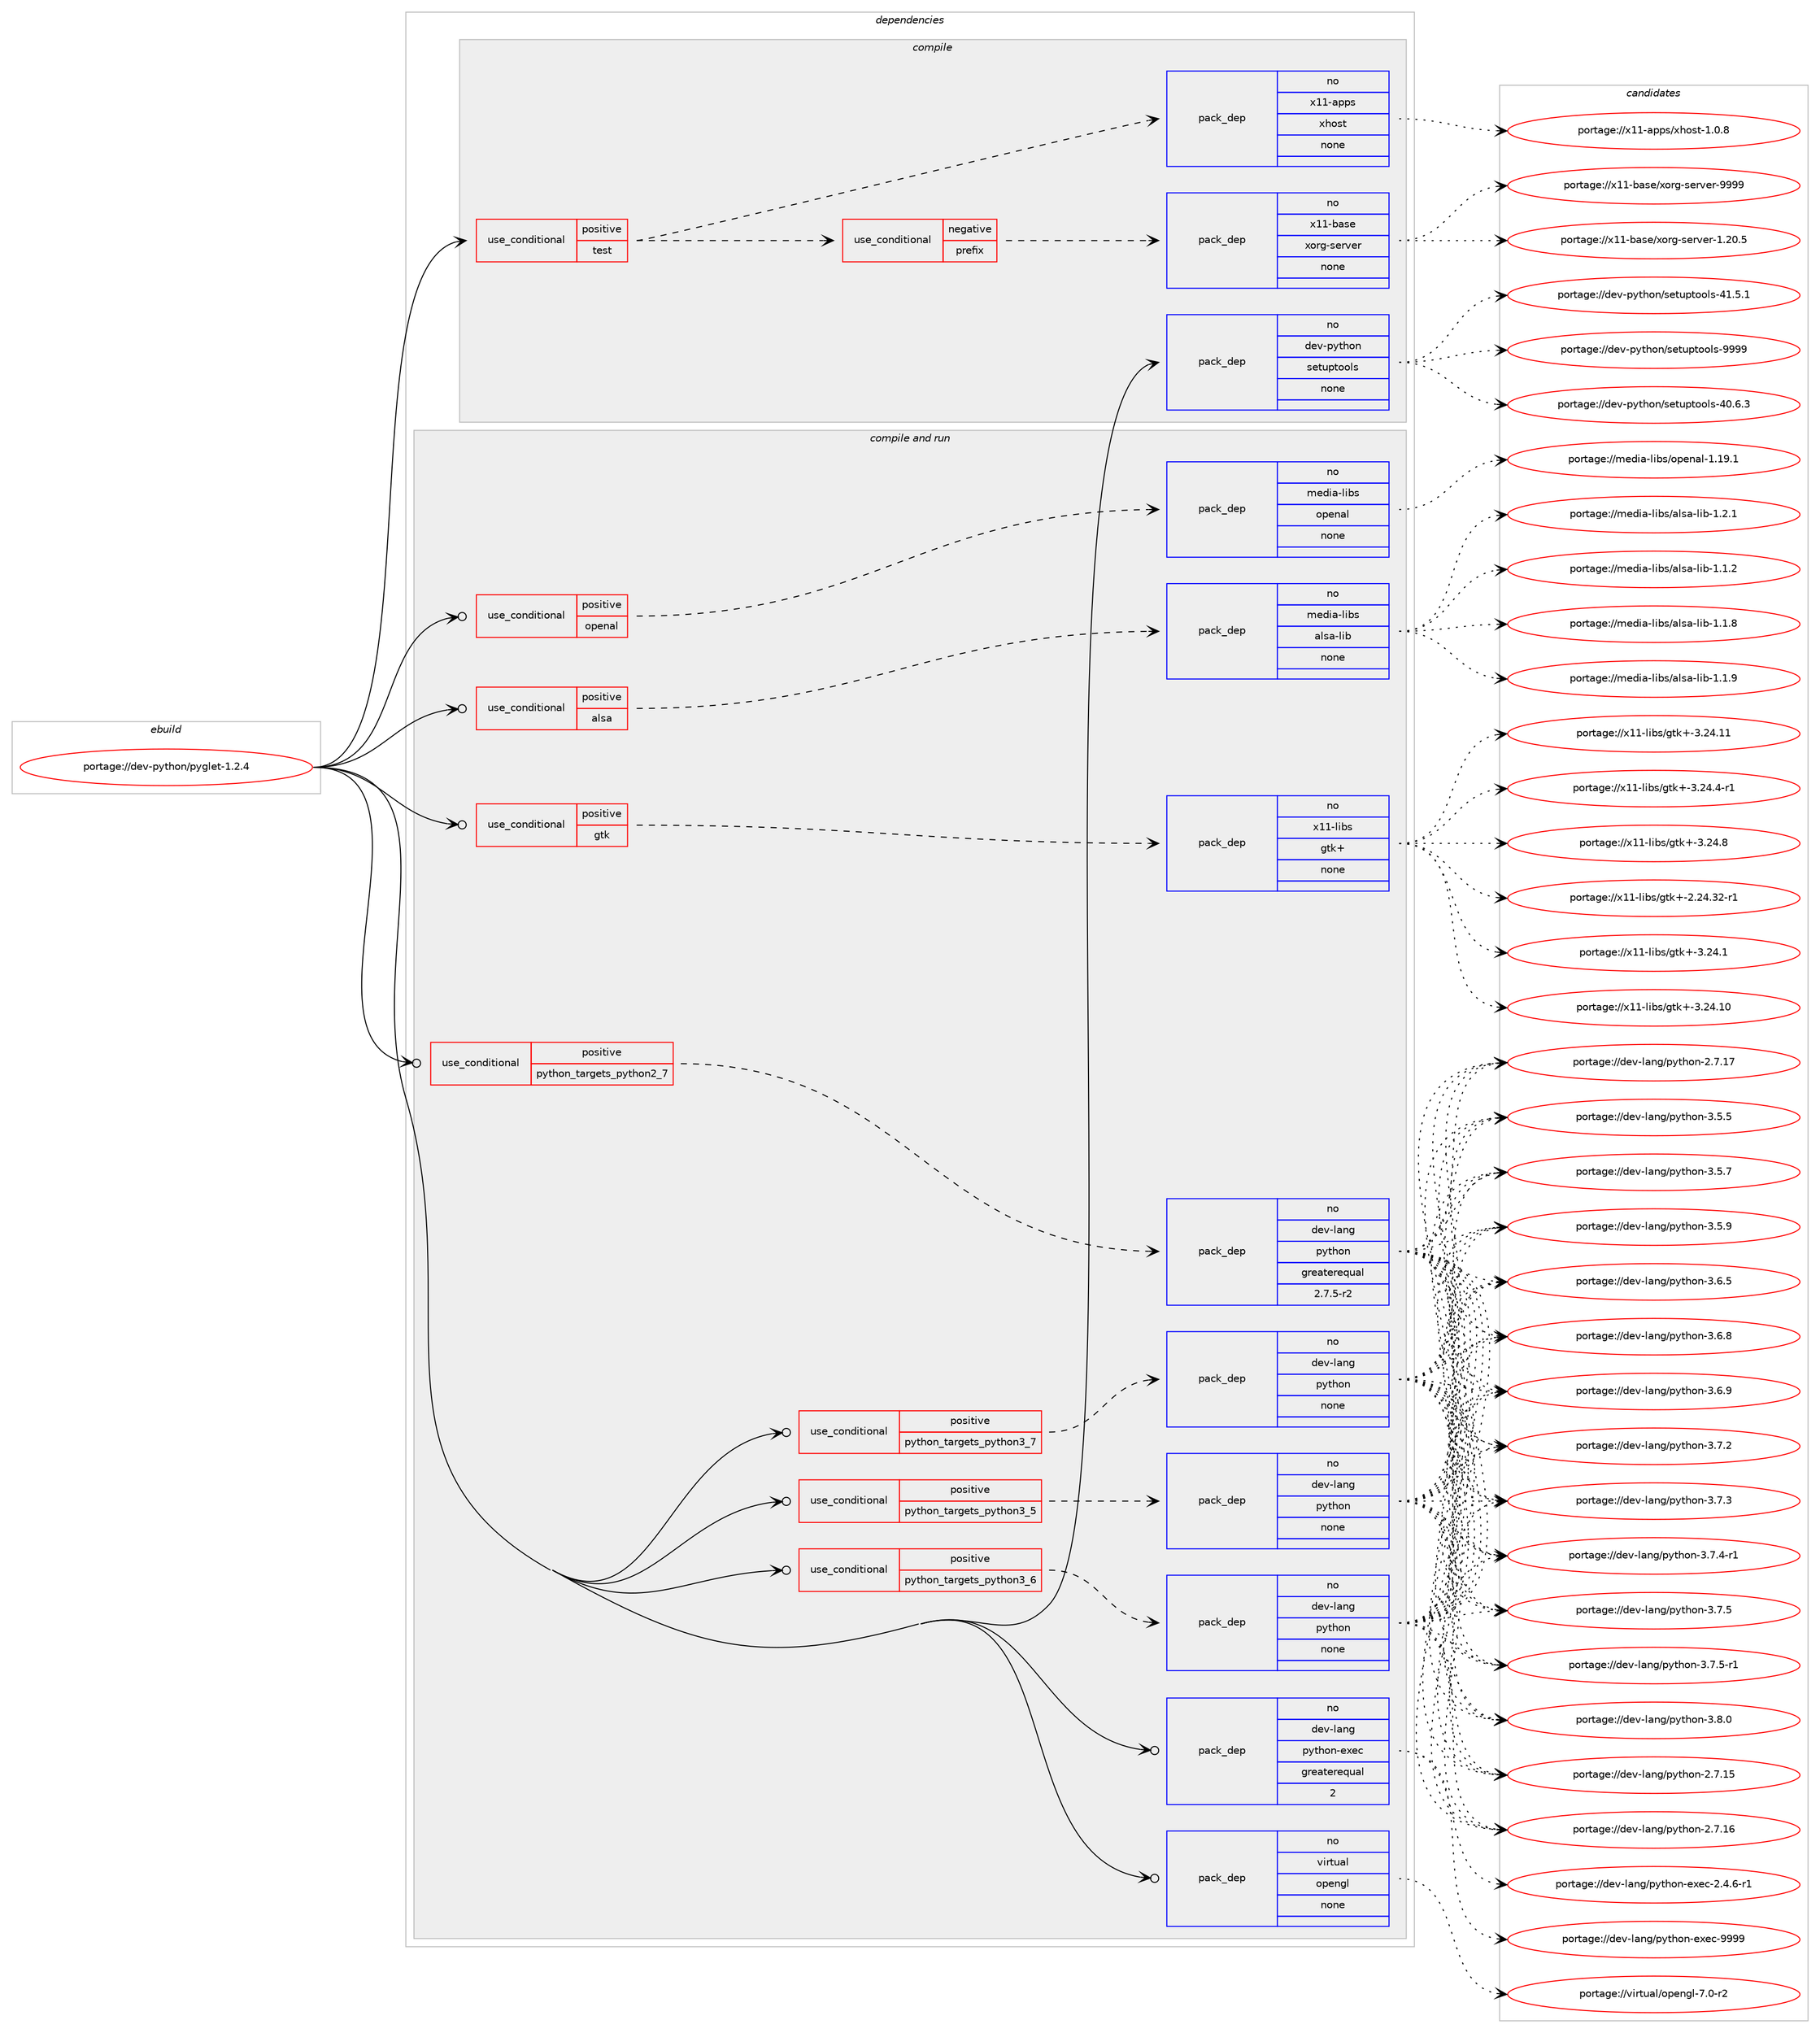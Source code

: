 digraph prolog {

# *************
# Graph options
# *************

newrank=true;
concentrate=true;
compound=true;
graph [rankdir=LR,fontname=Helvetica,fontsize=10,ranksep=1.5];#, ranksep=2.5, nodesep=0.2];
edge  [arrowhead=vee];
node  [fontname=Helvetica,fontsize=10];

# **********
# The ebuild
# **********

subgraph cluster_leftcol {
color=gray;
rank=same;
label=<<i>ebuild</i>>;
id [label="portage://dev-python/pyglet-1.2.4", color=red, width=4, href="../dev-python/pyglet-1.2.4.svg"];
}

# ****************
# The dependencies
# ****************

subgraph cluster_midcol {
color=gray;
label=<<i>dependencies</i>>;
subgraph cluster_compile {
fillcolor="#eeeeee";
style=filled;
label=<<i>compile</i>>;
subgraph cond35226 {
dependency160993 [label=<<TABLE BORDER="0" CELLBORDER="1" CELLSPACING="0" CELLPADDING="4"><TR><TD ROWSPAN="3" CELLPADDING="10">use_conditional</TD></TR><TR><TD>positive</TD></TR><TR><TD>test</TD></TR></TABLE>>, shape=none, color=red];
subgraph cond35227 {
dependency160994 [label=<<TABLE BORDER="0" CELLBORDER="1" CELLSPACING="0" CELLPADDING="4"><TR><TD ROWSPAN="3" CELLPADDING="10">use_conditional</TD></TR><TR><TD>negative</TD></TR><TR><TD>prefix</TD></TR></TABLE>>, shape=none, color=red];
subgraph pack122402 {
dependency160995 [label=<<TABLE BORDER="0" CELLBORDER="1" CELLSPACING="0" CELLPADDING="4" WIDTH="220"><TR><TD ROWSPAN="6" CELLPADDING="30">pack_dep</TD></TR><TR><TD WIDTH="110">no</TD></TR><TR><TD>x11-base</TD></TR><TR><TD>xorg-server</TD></TR><TR><TD>none</TD></TR><TR><TD></TD></TR></TABLE>>, shape=none, color=blue];
}
dependency160994:e -> dependency160995:w [weight=20,style="dashed",arrowhead="vee"];
}
dependency160993:e -> dependency160994:w [weight=20,style="dashed",arrowhead="vee"];
subgraph pack122403 {
dependency160996 [label=<<TABLE BORDER="0" CELLBORDER="1" CELLSPACING="0" CELLPADDING="4" WIDTH="220"><TR><TD ROWSPAN="6" CELLPADDING="30">pack_dep</TD></TR><TR><TD WIDTH="110">no</TD></TR><TR><TD>x11-apps</TD></TR><TR><TD>xhost</TD></TR><TR><TD>none</TD></TR><TR><TD></TD></TR></TABLE>>, shape=none, color=blue];
}
dependency160993:e -> dependency160996:w [weight=20,style="dashed",arrowhead="vee"];
}
id:e -> dependency160993:w [weight=20,style="solid",arrowhead="vee"];
subgraph pack122404 {
dependency160997 [label=<<TABLE BORDER="0" CELLBORDER="1" CELLSPACING="0" CELLPADDING="4" WIDTH="220"><TR><TD ROWSPAN="6" CELLPADDING="30">pack_dep</TD></TR><TR><TD WIDTH="110">no</TD></TR><TR><TD>dev-python</TD></TR><TR><TD>setuptools</TD></TR><TR><TD>none</TD></TR><TR><TD></TD></TR></TABLE>>, shape=none, color=blue];
}
id:e -> dependency160997:w [weight=20,style="solid",arrowhead="vee"];
}
subgraph cluster_compileandrun {
fillcolor="#eeeeee";
style=filled;
label=<<i>compile and run</i>>;
subgraph cond35228 {
dependency160998 [label=<<TABLE BORDER="0" CELLBORDER="1" CELLSPACING="0" CELLPADDING="4"><TR><TD ROWSPAN="3" CELLPADDING="10">use_conditional</TD></TR><TR><TD>positive</TD></TR><TR><TD>alsa</TD></TR></TABLE>>, shape=none, color=red];
subgraph pack122405 {
dependency160999 [label=<<TABLE BORDER="0" CELLBORDER="1" CELLSPACING="0" CELLPADDING="4" WIDTH="220"><TR><TD ROWSPAN="6" CELLPADDING="30">pack_dep</TD></TR><TR><TD WIDTH="110">no</TD></TR><TR><TD>media-libs</TD></TR><TR><TD>alsa-lib</TD></TR><TR><TD>none</TD></TR><TR><TD></TD></TR></TABLE>>, shape=none, color=blue];
}
dependency160998:e -> dependency160999:w [weight=20,style="dashed",arrowhead="vee"];
}
id:e -> dependency160998:w [weight=20,style="solid",arrowhead="odotvee"];
subgraph cond35229 {
dependency161000 [label=<<TABLE BORDER="0" CELLBORDER="1" CELLSPACING="0" CELLPADDING="4"><TR><TD ROWSPAN="3" CELLPADDING="10">use_conditional</TD></TR><TR><TD>positive</TD></TR><TR><TD>gtk</TD></TR></TABLE>>, shape=none, color=red];
subgraph pack122406 {
dependency161001 [label=<<TABLE BORDER="0" CELLBORDER="1" CELLSPACING="0" CELLPADDING="4" WIDTH="220"><TR><TD ROWSPAN="6" CELLPADDING="30">pack_dep</TD></TR><TR><TD WIDTH="110">no</TD></TR><TR><TD>x11-libs</TD></TR><TR><TD>gtk+</TD></TR><TR><TD>none</TD></TR><TR><TD></TD></TR></TABLE>>, shape=none, color=blue];
}
dependency161000:e -> dependency161001:w [weight=20,style="dashed",arrowhead="vee"];
}
id:e -> dependency161000:w [weight=20,style="solid",arrowhead="odotvee"];
subgraph cond35230 {
dependency161002 [label=<<TABLE BORDER="0" CELLBORDER="1" CELLSPACING="0" CELLPADDING="4"><TR><TD ROWSPAN="3" CELLPADDING="10">use_conditional</TD></TR><TR><TD>positive</TD></TR><TR><TD>openal</TD></TR></TABLE>>, shape=none, color=red];
subgraph pack122407 {
dependency161003 [label=<<TABLE BORDER="0" CELLBORDER="1" CELLSPACING="0" CELLPADDING="4" WIDTH="220"><TR><TD ROWSPAN="6" CELLPADDING="30">pack_dep</TD></TR><TR><TD WIDTH="110">no</TD></TR><TR><TD>media-libs</TD></TR><TR><TD>openal</TD></TR><TR><TD>none</TD></TR><TR><TD></TD></TR></TABLE>>, shape=none, color=blue];
}
dependency161002:e -> dependency161003:w [weight=20,style="dashed",arrowhead="vee"];
}
id:e -> dependency161002:w [weight=20,style="solid",arrowhead="odotvee"];
subgraph cond35231 {
dependency161004 [label=<<TABLE BORDER="0" CELLBORDER="1" CELLSPACING="0" CELLPADDING="4"><TR><TD ROWSPAN="3" CELLPADDING="10">use_conditional</TD></TR><TR><TD>positive</TD></TR><TR><TD>python_targets_python2_7</TD></TR></TABLE>>, shape=none, color=red];
subgraph pack122408 {
dependency161005 [label=<<TABLE BORDER="0" CELLBORDER="1" CELLSPACING="0" CELLPADDING="4" WIDTH="220"><TR><TD ROWSPAN="6" CELLPADDING="30">pack_dep</TD></TR><TR><TD WIDTH="110">no</TD></TR><TR><TD>dev-lang</TD></TR><TR><TD>python</TD></TR><TR><TD>greaterequal</TD></TR><TR><TD>2.7.5-r2</TD></TR></TABLE>>, shape=none, color=blue];
}
dependency161004:e -> dependency161005:w [weight=20,style="dashed",arrowhead="vee"];
}
id:e -> dependency161004:w [weight=20,style="solid",arrowhead="odotvee"];
subgraph cond35232 {
dependency161006 [label=<<TABLE BORDER="0" CELLBORDER="1" CELLSPACING="0" CELLPADDING="4"><TR><TD ROWSPAN="3" CELLPADDING="10">use_conditional</TD></TR><TR><TD>positive</TD></TR><TR><TD>python_targets_python3_5</TD></TR></TABLE>>, shape=none, color=red];
subgraph pack122409 {
dependency161007 [label=<<TABLE BORDER="0" CELLBORDER="1" CELLSPACING="0" CELLPADDING="4" WIDTH="220"><TR><TD ROWSPAN="6" CELLPADDING="30">pack_dep</TD></TR><TR><TD WIDTH="110">no</TD></TR><TR><TD>dev-lang</TD></TR><TR><TD>python</TD></TR><TR><TD>none</TD></TR><TR><TD></TD></TR></TABLE>>, shape=none, color=blue];
}
dependency161006:e -> dependency161007:w [weight=20,style="dashed",arrowhead="vee"];
}
id:e -> dependency161006:w [weight=20,style="solid",arrowhead="odotvee"];
subgraph cond35233 {
dependency161008 [label=<<TABLE BORDER="0" CELLBORDER="1" CELLSPACING="0" CELLPADDING="4"><TR><TD ROWSPAN="3" CELLPADDING="10">use_conditional</TD></TR><TR><TD>positive</TD></TR><TR><TD>python_targets_python3_6</TD></TR></TABLE>>, shape=none, color=red];
subgraph pack122410 {
dependency161009 [label=<<TABLE BORDER="0" CELLBORDER="1" CELLSPACING="0" CELLPADDING="4" WIDTH="220"><TR><TD ROWSPAN="6" CELLPADDING="30">pack_dep</TD></TR><TR><TD WIDTH="110">no</TD></TR><TR><TD>dev-lang</TD></TR><TR><TD>python</TD></TR><TR><TD>none</TD></TR><TR><TD></TD></TR></TABLE>>, shape=none, color=blue];
}
dependency161008:e -> dependency161009:w [weight=20,style="dashed",arrowhead="vee"];
}
id:e -> dependency161008:w [weight=20,style="solid",arrowhead="odotvee"];
subgraph cond35234 {
dependency161010 [label=<<TABLE BORDER="0" CELLBORDER="1" CELLSPACING="0" CELLPADDING="4"><TR><TD ROWSPAN="3" CELLPADDING="10">use_conditional</TD></TR><TR><TD>positive</TD></TR><TR><TD>python_targets_python3_7</TD></TR></TABLE>>, shape=none, color=red];
subgraph pack122411 {
dependency161011 [label=<<TABLE BORDER="0" CELLBORDER="1" CELLSPACING="0" CELLPADDING="4" WIDTH="220"><TR><TD ROWSPAN="6" CELLPADDING="30">pack_dep</TD></TR><TR><TD WIDTH="110">no</TD></TR><TR><TD>dev-lang</TD></TR><TR><TD>python</TD></TR><TR><TD>none</TD></TR><TR><TD></TD></TR></TABLE>>, shape=none, color=blue];
}
dependency161010:e -> dependency161011:w [weight=20,style="dashed",arrowhead="vee"];
}
id:e -> dependency161010:w [weight=20,style="solid",arrowhead="odotvee"];
subgraph pack122412 {
dependency161012 [label=<<TABLE BORDER="0" CELLBORDER="1" CELLSPACING="0" CELLPADDING="4" WIDTH="220"><TR><TD ROWSPAN="6" CELLPADDING="30">pack_dep</TD></TR><TR><TD WIDTH="110">no</TD></TR><TR><TD>dev-lang</TD></TR><TR><TD>python-exec</TD></TR><TR><TD>greaterequal</TD></TR><TR><TD>2</TD></TR></TABLE>>, shape=none, color=blue];
}
id:e -> dependency161012:w [weight=20,style="solid",arrowhead="odotvee"];
subgraph pack122413 {
dependency161013 [label=<<TABLE BORDER="0" CELLBORDER="1" CELLSPACING="0" CELLPADDING="4" WIDTH="220"><TR><TD ROWSPAN="6" CELLPADDING="30">pack_dep</TD></TR><TR><TD WIDTH="110">no</TD></TR><TR><TD>virtual</TD></TR><TR><TD>opengl</TD></TR><TR><TD>none</TD></TR><TR><TD></TD></TR></TABLE>>, shape=none, color=blue];
}
id:e -> dependency161013:w [weight=20,style="solid",arrowhead="odotvee"];
}
subgraph cluster_run {
fillcolor="#eeeeee";
style=filled;
label=<<i>run</i>>;
}
}

# **************
# The candidates
# **************

subgraph cluster_choices {
rank=same;
color=gray;
label=<<i>candidates</i>>;

subgraph choice122402 {
color=black;
nodesep=1;
choiceportage1204949459897115101471201111141034511510111411810111445494650484653 [label="portage://x11-base/xorg-server-1.20.5", color=red, width=4,href="../x11-base/xorg-server-1.20.5.svg"];
choiceportage120494945989711510147120111114103451151011141181011144557575757 [label="portage://x11-base/xorg-server-9999", color=red, width=4,href="../x11-base/xorg-server-9999.svg"];
dependency160995:e -> choiceportage1204949459897115101471201111141034511510111411810111445494650484653:w [style=dotted,weight="100"];
dependency160995:e -> choiceportage120494945989711510147120111114103451151011141181011144557575757:w [style=dotted,weight="100"];
}
subgraph choice122403 {
color=black;
nodesep=1;
choiceportage1204949459711211211547120104111115116454946484656 [label="portage://x11-apps/xhost-1.0.8", color=red, width=4,href="../x11-apps/xhost-1.0.8.svg"];
dependency160996:e -> choiceportage1204949459711211211547120104111115116454946484656:w [style=dotted,weight="100"];
}
subgraph choice122404 {
color=black;
nodesep=1;
choiceportage100101118451121211161041111104711510111611711211611111110811545524846544651 [label="portage://dev-python/setuptools-40.6.3", color=red, width=4,href="../dev-python/setuptools-40.6.3.svg"];
choiceportage100101118451121211161041111104711510111611711211611111110811545524946534649 [label="portage://dev-python/setuptools-41.5.1", color=red, width=4,href="../dev-python/setuptools-41.5.1.svg"];
choiceportage10010111845112121116104111110471151011161171121161111111081154557575757 [label="portage://dev-python/setuptools-9999", color=red, width=4,href="../dev-python/setuptools-9999.svg"];
dependency160997:e -> choiceportage100101118451121211161041111104711510111611711211611111110811545524846544651:w [style=dotted,weight="100"];
dependency160997:e -> choiceportage100101118451121211161041111104711510111611711211611111110811545524946534649:w [style=dotted,weight="100"];
dependency160997:e -> choiceportage10010111845112121116104111110471151011161171121161111111081154557575757:w [style=dotted,weight="100"];
}
subgraph choice122405 {
color=black;
nodesep=1;
choiceportage1091011001059745108105981154797108115974510810598454946494650 [label="portage://media-libs/alsa-lib-1.1.2", color=red, width=4,href="../media-libs/alsa-lib-1.1.2.svg"];
choiceportage1091011001059745108105981154797108115974510810598454946494656 [label="portage://media-libs/alsa-lib-1.1.8", color=red, width=4,href="../media-libs/alsa-lib-1.1.8.svg"];
choiceportage1091011001059745108105981154797108115974510810598454946494657 [label="portage://media-libs/alsa-lib-1.1.9", color=red, width=4,href="../media-libs/alsa-lib-1.1.9.svg"];
choiceportage1091011001059745108105981154797108115974510810598454946504649 [label="portage://media-libs/alsa-lib-1.2.1", color=red, width=4,href="../media-libs/alsa-lib-1.2.1.svg"];
dependency160999:e -> choiceportage1091011001059745108105981154797108115974510810598454946494650:w [style=dotted,weight="100"];
dependency160999:e -> choiceportage1091011001059745108105981154797108115974510810598454946494656:w [style=dotted,weight="100"];
dependency160999:e -> choiceportage1091011001059745108105981154797108115974510810598454946494657:w [style=dotted,weight="100"];
dependency160999:e -> choiceportage1091011001059745108105981154797108115974510810598454946504649:w [style=dotted,weight="100"];
}
subgraph choice122406 {
color=black;
nodesep=1;
choiceportage12049494510810598115471031161074345504650524651504511449 [label="portage://x11-libs/gtk+-2.24.32-r1", color=red, width=4,href="../x11-libs/gtk+-2.24.32-r1.svg"];
choiceportage12049494510810598115471031161074345514650524649 [label="portage://x11-libs/gtk+-3.24.1", color=red, width=4,href="../x11-libs/gtk+-3.24.1.svg"];
choiceportage1204949451081059811547103116107434551465052464948 [label="portage://x11-libs/gtk+-3.24.10", color=red, width=4,href="../x11-libs/gtk+-3.24.10.svg"];
choiceportage1204949451081059811547103116107434551465052464949 [label="portage://x11-libs/gtk+-3.24.11", color=red, width=4,href="../x11-libs/gtk+-3.24.11.svg"];
choiceportage120494945108105981154710311610743455146505246524511449 [label="portage://x11-libs/gtk+-3.24.4-r1", color=red, width=4,href="../x11-libs/gtk+-3.24.4-r1.svg"];
choiceportage12049494510810598115471031161074345514650524656 [label="portage://x11-libs/gtk+-3.24.8", color=red, width=4,href="../x11-libs/gtk+-3.24.8.svg"];
dependency161001:e -> choiceportage12049494510810598115471031161074345504650524651504511449:w [style=dotted,weight="100"];
dependency161001:e -> choiceportage12049494510810598115471031161074345514650524649:w [style=dotted,weight="100"];
dependency161001:e -> choiceportage1204949451081059811547103116107434551465052464948:w [style=dotted,weight="100"];
dependency161001:e -> choiceportage1204949451081059811547103116107434551465052464949:w [style=dotted,weight="100"];
dependency161001:e -> choiceportage120494945108105981154710311610743455146505246524511449:w [style=dotted,weight="100"];
dependency161001:e -> choiceportage12049494510810598115471031161074345514650524656:w [style=dotted,weight="100"];
}
subgraph choice122407 {
color=black;
nodesep=1;
choiceportage109101100105974510810598115471111121011109710845494649574649 [label="portage://media-libs/openal-1.19.1", color=red, width=4,href="../media-libs/openal-1.19.1.svg"];
dependency161003:e -> choiceportage109101100105974510810598115471111121011109710845494649574649:w [style=dotted,weight="100"];
}
subgraph choice122408 {
color=black;
nodesep=1;
choiceportage10010111845108971101034711212111610411111045504655464953 [label="portage://dev-lang/python-2.7.15", color=red, width=4,href="../dev-lang/python-2.7.15.svg"];
choiceportage10010111845108971101034711212111610411111045504655464954 [label="portage://dev-lang/python-2.7.16", color=red, width=4,href="../dev-lang/python-2.7.16.svg"];
choiceportage10010111845108971101034711212111610411111045504655464955 [label="portage://dev-lang/python-2.7.17", color=red, width=4,href="../dev-lang/python-2.7.17.svg"];
choiceportage100101118451089711010347112121116104111110455146534653 [label="portage://dev-lang/python-3.5.5", color=red, width=4,href="../dev-lang/python-3.5.5.svg"];
choiceportage100101118451089711010347112121116104111110455146534655 [label="portage://dev-lang/python-3.5.7", color=red, width=4,href="../dev-lang/python-3.5.7.svg"];
choiceportage100101118451089711010347112121116104111110455146534657 [label="portage://dev-lang/python-3.5.9", color=red, width=4,href="../dev-lang/python-3.5.9.svg"];
choiceportage100101118451089711010347112121116104111110455146544653 [label="portage://dev-lang/python-3.6.5", color=red, width=4,href="../dev-lang/python-3.6.5.svg"];
choiceportage100101118451089711010347112121116104111110455146544656 [label="portage://dev-lang/python-3.6.8", color=red, width=4,href="../dev-lang/python-3.6.8.svg"];
choiceportage100101118451089711010347112121116104111110455146544657 [label="portage://dev-lang/python-3.6.9", color=red, width=4,href="../dev-lang/python-3.6.9.svg"];
choiceportage100101118451089711010347112121116104111110455146554650 [label="portage://dev-lang/python-3.7.2", color=red, width=4,href="../dev-lang/python-3.7.2.svg"];
choiceportage100101118451089711010347112121116104111110455146554651 [label="portage://dev-lang/python-3.7.3", color=red, width=4,href="../dev-lang/python-3.7.3.svg"];
choiceportage1001011184510897110103471121211161041111104551465546524511449 [label="portage://dev-lang/python-3.7.4-r1", color=red, width=4,href="../dev-lang/python-3.7.4-r1.svg"];
choiceportage100101118451089711010347112121116104111110455146554653 [label="portage://dev-lang/python-3.7.5", color=red, width=4,href="../dev-lang/python-3.7.5.svg"];
choiceportage1001011184510897110103471121211161041111104551465546534511449 [label="portage://dev-lang/python-3.7.5-r1", color=red, width=4,href="../dev-lang/python-3.7.5-r1.svg"];
choiceportage100101118451089711010347112121116104111110455146564648 [label="portage://dev-lang/python-3.8.0", color=red, width=4,href="../dev-lang/python-3.8.0.svg"];
dependency161005:e -> choiceportage10010111845108971101034711212111610411111045504655464953:w [style=dotted,weight="100"];
dependency161005:e -> choiceportage10010111845108971101034711212111610411111045504655464954:w [style=dotted,weight="100"];
dependency161005:e -> choiceportage10010111845108971101034711212111610411111045504655464955:w [style=dotted,weight="100"];
dependency161005:e -> choiceportage100101118451089711010347112121116104111110455146534653:w [style=dotted,weight="100"];
dependency161005:e -> choiceportage100101118451089711010347112121116104111110455146534655:w [style=dotted,weight="100"];
dependency161005:e -> choiceportage100101118451089711010347112121116104111110455146534657:w [style=dotted,weight="100"];
dependency161005:e -> choiceportage100101118451089711010347112121116104111110455146544653:w [style=dotted,weight="100"];
dependency161005:e -> choiceportage100101118451089711010347112121116104111110455146544656:w [style=dotted,weight="100"];
dependency161005:e -> choiceportage100101118451089711010347112121116104111110455146544657:w [style=dotted,weight="100"];
dependency161005:e -> choiceportage100101118451089711010347112121116104111110455146554650:w [style=dotted,weight="100"];
dependency161005:e -> choiceportage100101118451089711010347112121116104111110455146554651:w [style=dotted,weight="100"];
dependency161005:e -> choiceportage1001011184510897110103471121211161041111104551465546524511449:w [style=dotted,weight="100"];
dependency161005:e -> choiceportage100101118451089711010347112121116104111110455146554653:w [style=dotted,weight="100"];
dependency161005:e -> choiceportage1001011184510897110103471121211161041111104551465546534511449:w [style=dotted,weight="100"];
dependency161005:e -> choiceportage100101118451089711010347112121116104111110455146564648:w [style=dotted,weight="100"];
}
subgraph choice122409 {
color=black;
nodesep=1;
choiceportage10010111845108971101034711212111610411111045504655464953 [label="portage://dev-lang/python-2.7.15", color=red, width=4,href="../dev-lang/python-2.7.15.svg"];
choiceportage10010111845108971101034711212111610411111045504655464954 [label="portage://dev-lang/python-2.7.16", color=red, width=4,href="../dev-lang/python-2.7.16.svg"];
choiceportage10010111845108971101034711212111610411111045504655464955 [label="portage://dev-lang/python-2.7.17", color=red, width=4,href="../dev-lang/python-2.7.17.svg"];
choiceportage100101118451089711010347112121116104111110455146534653 [label="portage://dev-lang/python-3.5.5", color=red, width=4,href="../dev-lang/python-3.5.5.svg"];
choiceportage100101118451089711010347112121116104111110455146534655 [label="portage://dev-lang/python-3.5.7", color=red, width=4,href="../dev-lang/python-3.5.7.svg"];
choiceportage100101118451089711010347112121116104111110455146534657 [label="portage://dev-lang/python-3.5.9", color=red, width=4,href="../dev-lang/python-3.5.9.svg"];
choiceportage100101118451089711010347112121116104111110455146544653 [label="portage://dev-lang/python-3.6.5", color=red, width=4,href="../dev-lang/python-3.6.5.svg"];
choiceportage100101118451089711010347112121116104111110455146544656 [label="portage://dev-lang/python-3.6.8", color=red, width=4,href="../dev-lang/python-3.6.8.svg"];
choiceportage100101118451089711010347112121116104111110455146544657 [label="portage://dev-lang/python-3.6.9", color=red, width=4,href="../dev-lang/python-3.6.9.svg"];
choiceportage100101118451089711010347112121116104111110455146554650 [label="portage://dev-lang/python-3.7.2", color=red, width=4,href="../dev-lang/python-3.7.2.svg"];
choiceportage100101118451089711010347112121116104111110455146554651 [label="portage://dev-lang/python-3.7.3", color=red, width=4,href="../dev-lang/python-3.7.3.svg"];
choiceportage1001011184510897110103471121211161041111104551465546524511449 [label="portage://dev-lang/python-3.7.4-r1", color=red, width=4,href="../dev-lang/python-3.7.4-r1.svg"];
choiceportage100101118451089711010347112121116104111110455146554653 [label="portage://dev-lang/python-3.7.5", color=red, width=4,href="../dev-lang/python-3.7.5.svg"];
choiceportage1001011184510897110103471121211161041111104551465546534511449 [label="portage://dev-lang/python-3.7.5-r1", color=red, width=4,href="../dev-lang/python-3.7.5-r1.svg"];
choiceportage100101118451089711010347112121116104111110455146564648 [label="portage://dev-lang/python-3.8.0", color=red, width=4,href="../dev-lang/python-3.8.0.svg"];
dependency161007:e -> choiceportage10010111845108971101034711212111610411111045504655464953:w [style=dotted,weight="100"];
dependency161007:e -> choiceportage10010111845108971101034711212111610411111045504655464954:w [style=dotted,weight="100"];
dependency161007:e -> choiceportage10010111845108971101034711212111610411111045504655464955:w [style=dotted,weight="100"];
dependency161007:e -> choiceportage100101118451089711010347112121116104111110455146534653:w [style=dotted,weight="100"];
dependency161007:e -> choiceportage100101118451089711010347112121116104111110455146534655:w [style=dotted,weight="100"];
dependency161007:e -> choiceportage100101118451089711010347112121116104111110455146534657:w [style=dotted,weight="100"];
dependency161007:e -> choiceportage100101118451089711010347112121116104111110455146544653:w [style=dotted,weight="100"];
dependency161007:e -> choiceportage100101118451089711010347112121116104111110455146544656:w [style=dotted,weight="100"];
dependency161007:e -> choiceportage100101118451089711010347112121116104111110455146544657:w [style=dotted,weight="100"];
dependency161007:e -> choiceportage100101118451089711010347112121116104111110455146554650:w [style=dotted,weight="100"];
dependency161007:e -> choiceportage100101118451089711010347112121116104111110455146554651:w [style=dotted,weight="100"];
dependency161007:e -> choiceportage1001011184510897110103471121211161041111104551465546524511449:w [style=dotted,weight="100"];
dependency161007:e -> choiceportage100101118451089711010347112121116104111110455146554653:w [style=dotted,weight="100"];
dependency161007:e -> choiceportage1001011184510897110103471121211161041111104551465546534511449:w [style=dotted,weight="100"];
dependency161007:e -> choiceportage100101118451089711010347112121116104111110455146564648:w [style=dotted,weight="100"];
}
subgraph choice122410 {
color=black;
nodesep=1;
choiceportage10010111845108971101034711212111610411111045504655464953 [label="portage://dev-lang/python-2.7.15", color=red, width=4,href="../dev-lang/python-2.7.15.svg"];
choiceportage10010111845108971101034711212111610411111045504655464954 [label="portage://dev-lang/python-2.7.16", color=red, width=4,href="../dev-lang/python-2.7.16.svg"];
choiceportage10010111845108971101034711212111610411111045504655464955 [label="portage://dev-lang/python-2.7.17", color=red, width=4,href="../dev-lang/python-2.7.17.svg"];
choiceportage100101118451089711010347112121116104111110455146534653 [label="portage://dev-lang/python-3.5.5", color=red, width=4,href="../dev-lang/python-3.5.5.svg"];
choiceportage100101118451089711010347112121116104111110455146534655 [label="portage://dev-lang/python-3.5.7", color=red, width=4,href="../dev-lang/python-3.5.7.svg"];
choiceportage100101118451089711010347112121116104111110455146534657 [label="portage://dev-lang/python-3.5.9", color=red, width=4,href="../dev-lang/python-3.5.9.svg"];
choiceportage100101118451089711010347112121116104111110455146544653 [label="portage://dev-lang/python-3.6.5", color=red, width=4,href="../dev-lang/python-3.6.5.svg"];
choiceportage100101118451089711010347112121116104111110455146544656 [label="portage://dev-lang/python-3.6.8", color=red, width=4,href="../dev-lang/python-3.6.8.svg"];
choiceportage100101118451089711010347112121116104111110455146544657 [label="portage://dev-lang/python-3.6.9", color=red, width=4,href="../dev-lang/python-3.6.9.svg"];
choiceportage100101118451089711010347112121116104111110455146554650 [label="portage://dev-lang/python-3.7.2", color=red, width=4,href="../dev-lang/python-3.7.2.svg"];
choiceportage100101118451089711010347112121116104111110455146554651 [label="portage://dev-lang/python-3.7.3", color=red, width=4,href="../dev-lang/python-3.7.3.svg"];
choiceportage1001011184510897110103471121211161041111104551465546524511449 [label="portage://dev-lang/python-3.7.4-r1", color=red, width=4,href="../dev-lang/python-3.7.4-r1.svg"];
choiceportage100101118451089711010347112121116104111110455146554653 [label="portage://dev-lang/python-3.7.5", color=red, width=4,href="../dev-lang/python-3.7.5.svg"];
choiceportage1001011184510897110103471121211161041111104551465546534511449 [label="portage://dev-lang/python-3.7.5-r1", color=red, width=4,href="../dev-lang/python-3.7.5-r1.svg"];
choiceportage100101118451089711010347112121116104111110455146564648 [label="portage://dev-lang/python-3.8.0", color=red, width=4,href="../dev-lang/python-3.8.0.svg"];
dependency161009:e -> choiceportage10010111845108971101034711212111610411111045504655464953:w [style=dotted,weight="100"];
dependency161009:e -> choiceportage10010111845108971101034711212111610411111045504655464954:w [style=dotted,weight="100"];
dependency161009:e -> choiceportage10010111845108971101034711212111610411111045504655464955:w [style=dotted,weight="100"];
dependency161009:e -> choiceportage100101118451089711010347112121116104111110455146534653:w [style=dotted,weight="100"];
dependency161009:e -> choiceportage100101118451089711010347112121116104111110455146534655:w [style=dotted,weight="100"];
dependency161009:e -> choiceportage100101118451089711010347112121116104111110455146534657:w [style=dotted,weight="100"];
dependency161009:e -> choiceportage100101118451089711010347112121116104111110455146544653:w [style=dotted,weight="100"];
dependency161009:e -> choiceportage100101118451089711010347112121116104111110455146544656:w [style=dotted,weight="100"];
dependency161009:e -> choiceportage100101118451089711010347112121116104111110455146544657:w [style=dotted,weight="100"];
dependency161009:e -> choiceportage100101118451089711010347112121116104111110455146554650:w [style=dotted,weight="100"];
dependency161009:e -> choiceportage100101118451089711010347112121116104111110455146554651:w [style=dotted,weight="100"];
dependency161009:e -> choiceportage1001011184510897110103471121211161041111104551465546524511449:w [style=dotted,weight="100"];
dependency161009:e -> choiceportage100101118451089711010347112121116104111110455146554653:w [style=dotted,weight="100"];
dependency161009:e -> choiceportage1001011184510897110103471121211161041111104551465546534511449:w [style=dotted,weight="100"];
dependency161009:e -> choiceportage100101118451089711010347112121116104111110455146564648:w [style=dotted,weight="100"];
}
subgraph choice122411 {
color=black;
nodesep=1;
choiceportage10010111845108971101034711212111610411111045504655464953 [label="portage://dev-lang/python-2.7.15", color=red, width=4,href="../dev-lang/python-2.7.15.svg"];
choiceportage10010111845108971101034711212111610411111045504655464954 [label="portage://dev-lang/python-2.7.16", color=red, width=4,href="../dev-lang/python-2.7.16.svg"];
choiceportage10010111845108971101034711212111610411111045504655464955 [label="portage://dev-lang/python-2.7.17", color=red, width=4,href="../dev-lang/python-2.7.17.svg"];
choiceportage100101118451089711010347112121116104111110455146534653 [label="portage://dev-lang/python-3.5.5", color=red, width=4,href="../dev-lang/python-3.5.5.svg"];
choiceportage100101118451089711010347112121116104111110455146534655 [label="portage://dev-lang/python-3.5.7", color=red, width=4,href="../dev-lang/python-3.5.7.svg"];
choiceportage100101118451089711010347112121116104111110455146534657 [label="portage://dev-lang/python-3.5.9", color=red, width=4,href="../dev-lang/python-3.5.9.svg"];
choiceportage100101118451089711010347112121116104111110455146544653 [label="portage://dev-lang/python-3.6.5", color=red, width=4,href="../dev-lang/python-3.6.5.svg"];
choiceportage100101118451089711010347112121116104111110455146544656 [label="portage://dev-lang/python-3.6.8", color=red, width=4,href="../dev-lang/python-3.6.8.svg"];
choiceportage100101118451089711010347112121116104111110455146544657 [label="portage://dev-lang/python-3.6.9", color=red, width=4,href="../dev-lang/python-3.6.9.svg"];
choiceportage100101118451089711010347112121116104111110455146554650 [label="portage://dev-lang/python-3.7.2", color=red, width=4,href="../dev-lang/python-3.7.2.svg"];
choiceportage100101118451089711010347112121116104111110455146554651 [label="portage://dev-lang/python-3.7.3", color=red, width=4,href="../dev-lang/python-3.7.3.svg"];
choiceportage1001011184510897110103471121211161041111104551465546524511449 [label="portage://dev-lang/python-3.7.4-r1", color=red, width=4,href="../dev-lang/python-3.7.4-r1.svg"];
choiceportage100101118451089711010347112121116104111110455146554653 [label="portage://dev-lang/python-3.7.5", color=red, width=4,href="../dev-lang/python-3.7.5.svg"];
choiceportage1001011184510897110103471121211161041111104551465546534511449 [label="portage://dev-lang/python-3.7.5-r1", color=red, width=4,href="../dev-lang/python-3.7.5-r1.svg"];
choiceportage100101118451089711010347112121116104111110455146564648 [label="portage://dev-lang/python-3.8.0", color=red, width=4,href="../dev-lang/python-3.8.0.svg"];
dependency161011:e -> choiceportage10010111845108971101034711212111610411111045504655464953:w [style=dotted,weight="100"];
dependency161011:e -> choiceportage10010111845108971101034711212111610411111045504655464954:w [style=dotted,weight="100"];
dependency161011:e -> choiceportage10010111845108971101034711212111610411111045504655464955:w [style=dotted,weight="100"];
dependency161011:e -> choiceportage100101118451089711010347112121116104111110455146534653:w [style=dotted,weight="100"];
dependency161011:e -> choiceportage100101118451089711010347112121116104111110455146534655:w [style=dotted,weight="100"];
dependency161011:e -> choiceportage100101118451089711010347112121116104111110455146534657:w [style=dotted,weight="100"];
dependency161011:e -> choiceportage100101118451089711010347112121116104111110455146544653:w [style=dotted,weight="100"];
dependency161011:e -> choiceportage100101118451089711010347112121116104111110455146544656:w [style=dotted,weight="100"];
dependency161011:e -> choiceportage100101118451089711010347112121116104111110455146544657:w [style=dotted,weight="100"];
dependency161011:e -> choiceportage100101118451089711010347112121116104111110455146554650:w [style=dotted,weight="100"];
dependency161011:e -> choiceportage100101118451089711010347112121116104111110455146554651:w [style=dotted,weight="100"];
dependency161011:e -> choiceportage1001011184510897110103471121211161041111104551465546524511449:w [style=dotted,weight="100"];
dependency161011:e -> choiceportage100101118451089711010347112121116104111110455146554653:w [style=dotted,weight="100"];
dependency161011:e -> choiceportage1001011184510897110103471121211161041111104551465546534511449:w [style=dotted,weight="100"];
dependency161011:e -> choiceportage100101118451089711010347112121116104111110455146564648:w [style=dotted,weight="100"];
}
subgraph choice122412 {
color=black;
nodesep=1;
choiceportage10010111845108971101034711212111610411111045101120101994550465246544511449 [label="portage://dev-lang/python-exec-2.4.6-r1", color=red, width=4,href="../dev-lang/python-exec-2.4.6-r1.svg"];
choiceportage10010111845108971101034711212111610411111045101120101994557575757 [label="portage://dev-lang/python-exec-9999", color=red, width=4,href="../dev-lang/python-exec-9999.svg"];
dependency161012:e -> choiceportage10010111845108971101034711212111610411111045101120101994550465246544511449:w [style=dotted,weight="100"];
dependency161012:e -> choiceportage10010111845108971101034711212111610411111045101120101994557575757:w [style=dotted,weight="100"];
}
subgraph choice122413 {
color=black;
nodesep=1;
choiceportage1181051141161179710847111112101110103108455546484511450 [label="portage://virtual/opengl-7.0-r2", color=red, width=4,href="../virtual/opengl-7.0-r2.svg"];
dependency161013:e -> choiceportage1181051141161179710847111112101110103108455546484511450:w [style=dotted,weight="100"];
}
}

}
